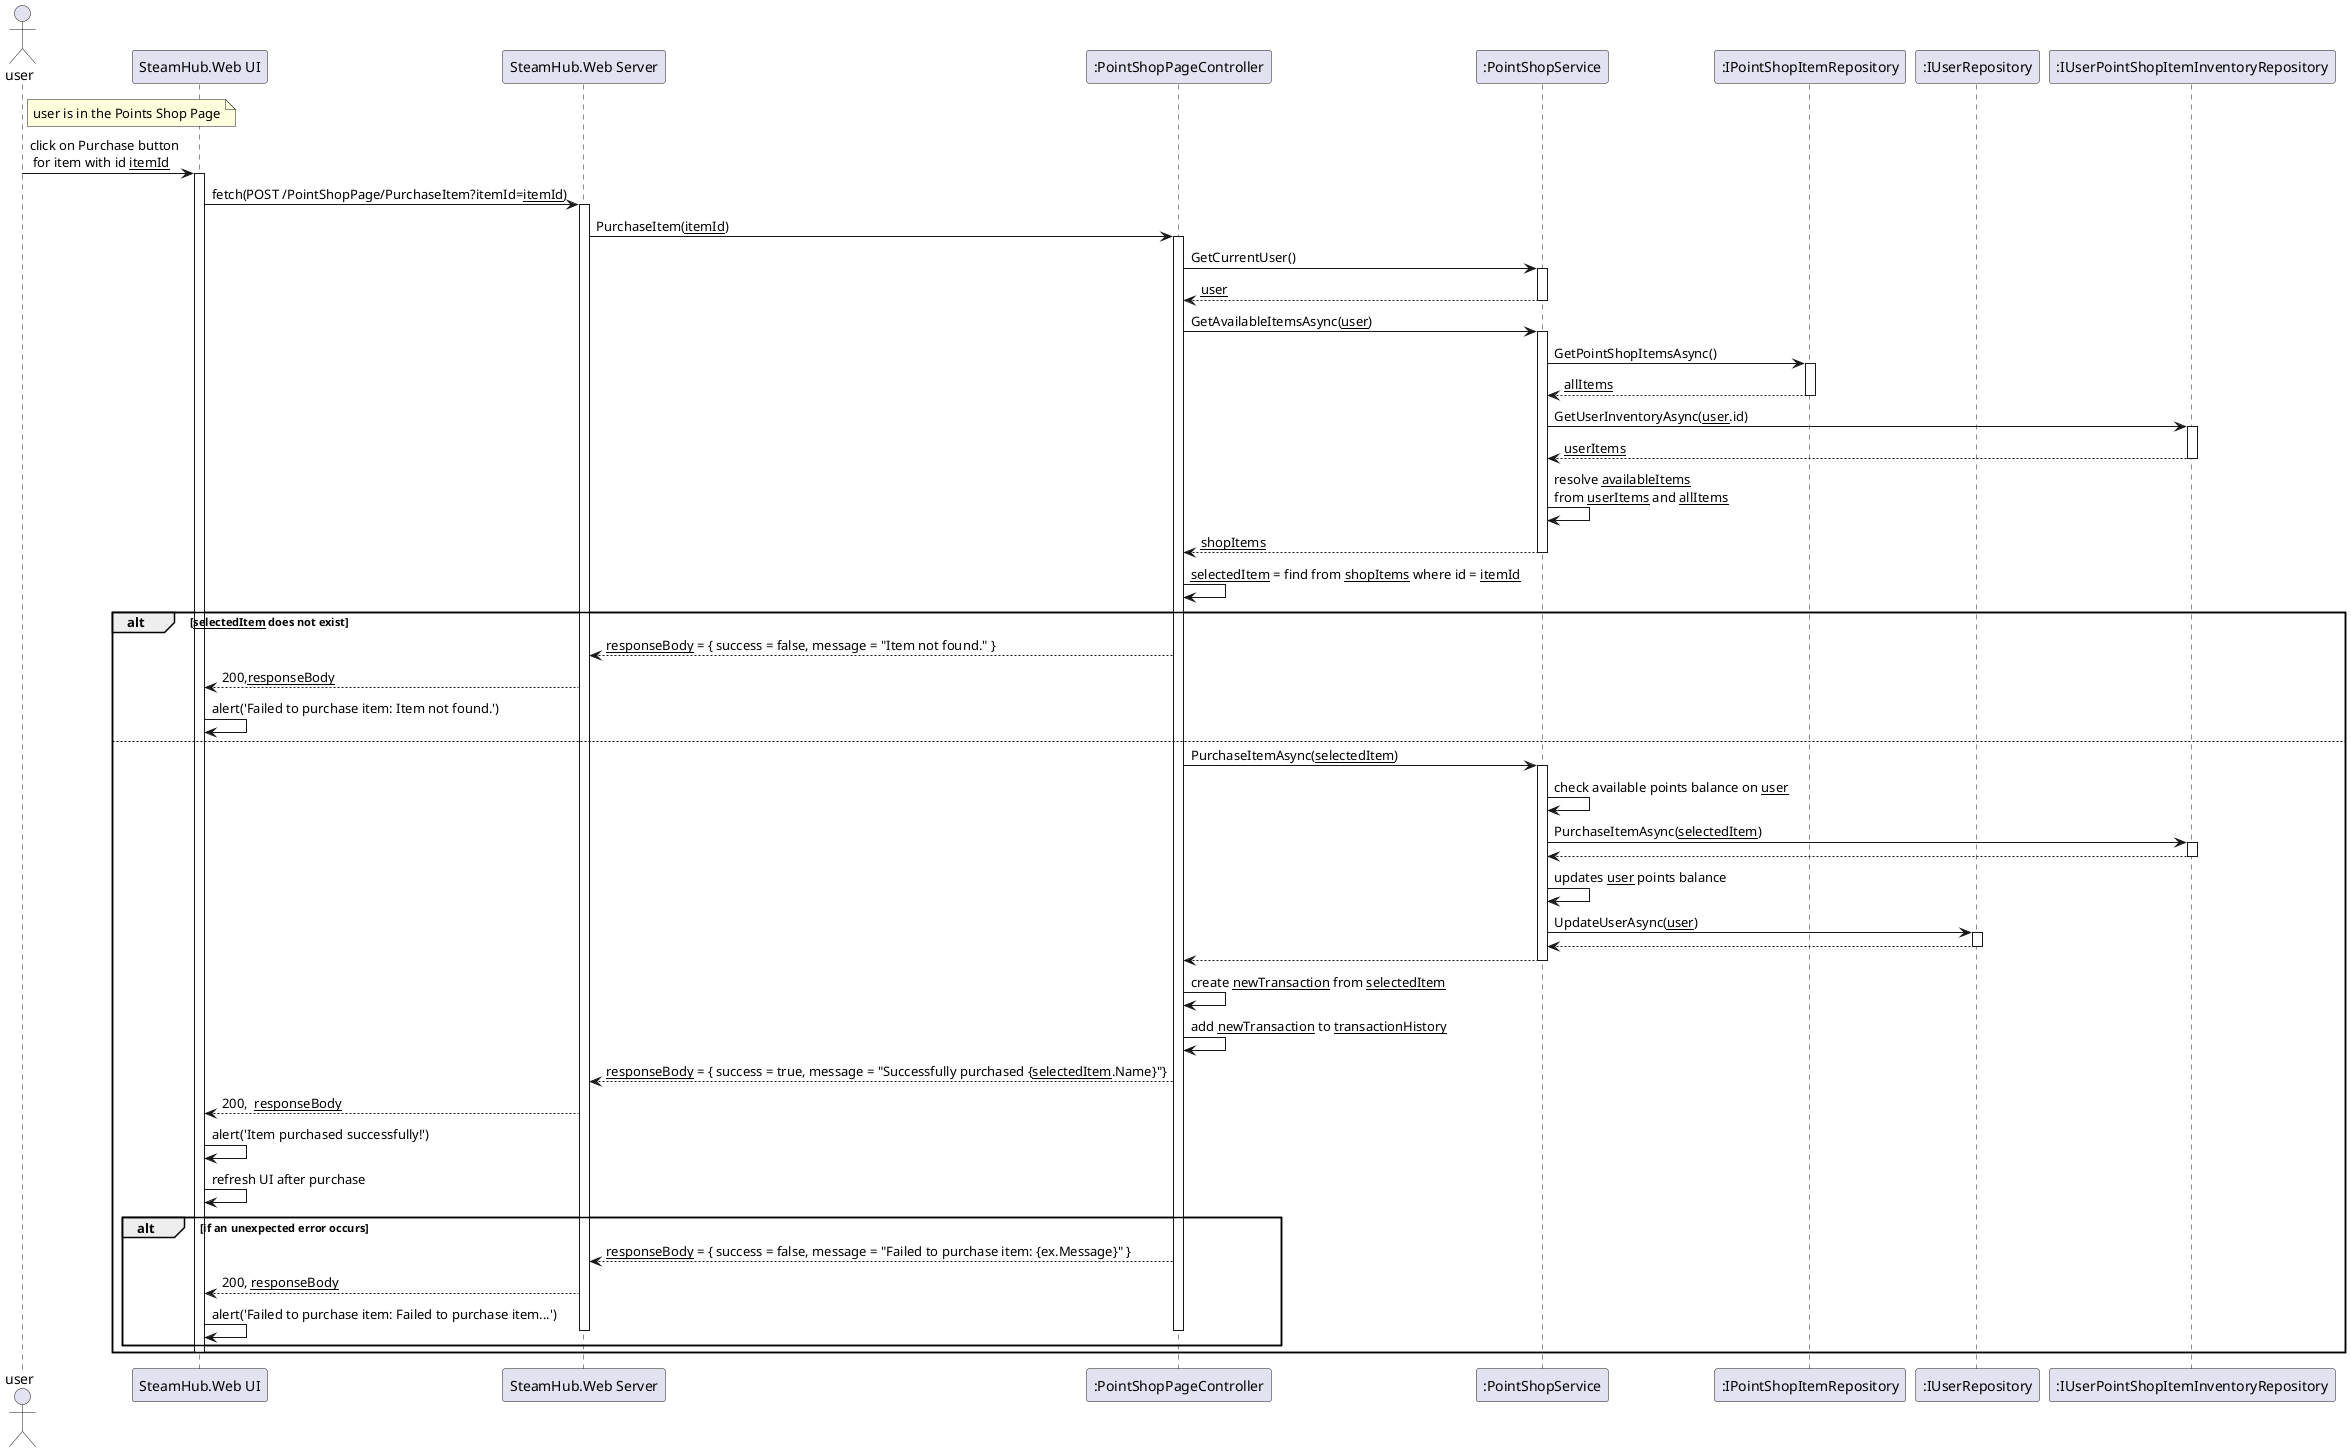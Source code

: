 ﻿@startuml

actor user
participant "SteamHub.Web UI" as WebUi
participant "SteamHub.Web Server" as WebServer
participant ":PointShopPageController" as Ctrl
participant ":PointShopService" as PsSvc
participant ":IPointShopItemRepository" as PointRepo
participant ":IUserRepository" as UserRepo
participant ":IUserPointShopItemInventoryRepository" as UspRepo

note right user
    user is in the Points Shop Page
end note

user -> WebUi ++: click on Purchase button \n for item with id __itemId__
WebUi -> WebServer++ : fetch(POST /PointShopPage/PurchaseItem?itemId=__itemId__)
WebServer -> Ctrl ++: PurchaseItem(__itemId__)
Ctrl -> PsSvc ++: GetCurrentUser()
return __user__
Ctrl -> PsSvc ++: GetAvailableItemsAsync(__user__)
PsSvc -> PointRepo ++: GetPointShopItemsAsync()
return __allItems__
PsSvc -> UspRepo ++: GetUserInventoryAsync(__user__.id)
return __userItems__
PsSvc -> PsSvc : resolve __availableItems__ \nfrom __userItems__ and __allItems__
return __shopItems__

Ctrl -> Ctrl : __selectedItem__ = find from __shopItems__ where id = __itemId__

alt __selectedItem__ does not exist
Ctrl --> WebServer: __responseBody__ = { success = false, message = "Item not found." }
WebServer --> WebUi: 200,__responseBody__
WebUi -> WebUi:  alert('Failed to purchase item: Item not found.')

else 
Ctrl -> PsSvc ++ : PurchaseItemAsync(__selectedItem__)

PsSvc -> PsSvc: check available points balance on __user__
PsSvc -> UspRepo++ : PurchaseItemAsync(__selectedItem__)
return
PsSvc -> PsSvc: updates __user__ points balance
PsSvc -> UserRepo ++: UpdateUserAsync(__user__)
return 

return

Ctrl -> Ctrl: create __newTransaction__ from __selectedItem__
Ctrl -> Ctrl: add __newTransaction__ to __transactionHistory__
WebServer <-- Ctrl: __responseBody__ = { success = true, message = "Successfully purchased {__selectedItem__.Name}"}
WebUi <-- WebServer: 200,  __responseBody__
WebUi -> WebUi: alert('Item purchased successfully!')
WebUi -> WebUi: refresh UI after purchase

alt if an unexpected error occurs
WebServer <-- Ctrl: __responseBody__ = { success = false, message = "Failed to purchase item: {ex.Message}" }
WebUi <-- WebServer: 200, __responseBody__
WebUi -> WebUi :  alert('Failed to purchase item: Failed to purchase item...')

deactivate Ctrl
deactivate WebServer

end alt  if an unexpected error occurs

deactivate WebUi


end alt __selectedItem__ does not exist
@enduml